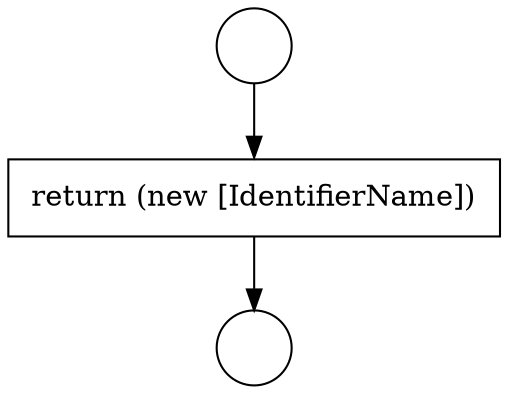 digraph {
  node9953 [shape=circle label=" " color="black" fillcolor="white" style=filled]
  node9955 [shape=none, margin=0, label=<<font color="black">
    <table border="0" cellborder="1" cellspacing="0" cellpadding="10">
      <tr><td align="left">return (new [IdentifierName])</td></tr>
    </table>
  </font>> color="black" fillcolor="white" style=filled]
  node9954 [shape=circle label=" " color="black" fillcolor="white" style=filled]
  node9953 -> node9955 [ color="black"]
  node9955 -> node9954 [ color="black"]
}
